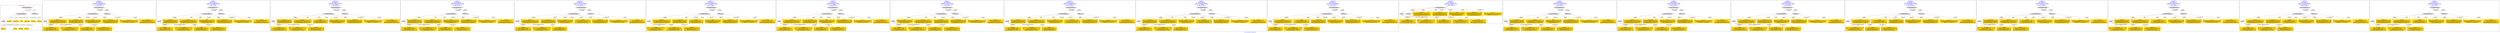 digraph n0 {
fontcolor="blue"
remincross="true"
label="s13-s-art-institute-of-chicago.xml"
subgraph cluster_0 {
label="1-correct model"
n2[style="filled",color="white",fillcolor="lightgray",label="CulturalHeritageObject1"];
n3[style="filled",color="white",fillcolor="lightgray",label="Person1"];
n4[shape="plaintext",style="filled",fillcolor="gold",label="Dimensions"];
n5[shape="plaintext",style="filled",fillcolor="gold",label="Typeofartwork"];
n6[shape="plaintext",style="filled",fillcolor="gold",label="Credit"];
n7[shape="plaintext",style="filled",fillcolor="gold",label="Titleofartwork"];
n8[shape="plaintext",style="filled",fillcolor="gold",label="Accessionid"];
n9[shape="plaintext",style="filled",fillcolor="gold",label="Nationality"];
n10[shape="plaintext",style="filled",fillcolor="gold",label="birthDate"];
n11[shape="plaintext",style="filled",fillcolor="gold",label="deathDate"];
n12[shape="plaintext",style="filled",fillcolor="gold",label="Artistname"];
n13[style="filled",color="white",fillcolor="lightgray",label="EuropeanaAggregation1"];
n14[style="filled",color="white",fillcolor="lightgray",label="WebResource1"];
n15[shape="plaintext",style="filled",fillcolor="gold",label="ImageURL"];
}
subgraph cluster_1 {
label="candidate 0\nlink coherence:1.0\nnode coherence:1.0\nconfidence:0.6146478120286144\nmapping score:0.6548826040095381\ncost:12.99945\n-precision:0.92-recall:0.92"
n17[style="filled",color="white",fillcolor="lightgray",label="CulturalHeritageObject1"];
n18[style="filled",color="white",fillcolor="lightgray",label="Person1"];
n19[style="filled",color="white",fillcolor="lightgray",label="EuropeanaAggregation1"];
n20[style="filled",color="white",fillcolor="lightgray",label="WebResource1"];
n21[shape="plaintext",style="filled",fillcolor="gold",label="deathDate\n[Person,dateOfDeath,0.388]\n[CulturalHeritageObject,created,0.288]\n[Person,dateOfBirth,0.286]\n[CulturalHeritageObject,provenance,0.038]"];
n22[shape="plaintext",style="filled",fillcolor="gold",label="Nationality\n[Person,countryAssociatedWithThePerson,0.785]\n[Concept,prefLabel,0.094]\n[CulturalHeritageObject,provenance,0.073]\n[CulturalHeritageObject,title,0.048]"];
n23[shape="plaintext",style="filled",fillcolor="gold",label="Dimensions\n[CulturalHeritageObject,extent,0.742]\n[CulturalHeritageObject,accessionNumber,0.107]\n[CulturalHeritageObject,description,0.08]\n[CulturalHeritageObject,provenance,0.071]"];
n24[shape="plaintext",style="filled",fillcolor="gold",label="Titleofartwork\n[CulturalHeritageObject,description,0.3]\n[CulturalHeritageObject,title,0.261]\n[CulturalHeritageObject,created,0.228]\n[Person,biographicalInformation,0.211]"];
n25[shape="plaintext",style="filled",fillcolor="gold",label="birthDate\n[Person,dateOfBirth,0.467]\n[CulturalHeritageObject,created,0.249]\n[Person,dateOfDeath,0.226]\n[Person,biographicalInformation,0.057]"];
n26[shape="plaintext",style="filled",fillcolor="gold",label="Credit\n[CulturalHeritageObject,provenance,0.48]\n[CulturalHeritageObject,description,0.227]\n[CulturalHeritageObject,title,0.153]\n[Document,classLink,0.14]"];
n27[shape="plaintext",style="filled",fillcolor="gold",label="ImageURL\n[WebResource,classLink,0.825]\n[Document,classLink,0.144]\n[Person,biographicalInformation,0.018]\n[CulturalHeritageObject,description,0.013]"];
n28[shape="plaintext",style="filled",fillcolor="gold",label="Typeofartwork\n[CulturalHeritageObject,medium,0.791]\n[CulturalHeritageObject,description,0.086]\n[Person,biographicalInformation,0.072]\n[CulturalHeritageObject,title,0.051]"];
n29[shape="plaintext",style="filled",fillcolor="gold",label="Accessionid\n[CulturalHeritageObject,accessionNumber,0.891]\n[CulturalHeritageObject,provenance,0.105]\n[WebResource,classLink,0.004]"];
n30[shape="plaintext",style="filled",fillcolor="gold",label="Artistname\n[Person,nameOfThePerson,0.478]\n[CulturalHeritageObject,provenance,0.186]\n[Document,classLink,0.181]\n[CulturalHeritageObject,description,0.155]"];
}
subgraph cluster_2 {
label="candidate 1\nlink coherence:1.0\nnode coherence:1.0\nconfidence:0.6107899363019396\nmapping score:0.6535966454339799\ncost:12.99945\n-precision:1.0-recall:1.0"
n32[style="filled",color="white",fillcolor="lightgray",label="CulturalHeritageObject1"];
n33[style="filled",color="white",fillcolor="lightgray",label="Person1"];
n34[style="filled",color="white",fillcolor="lightgray",label="EuropeanaAggregation1"];
n35[style="filled",color="white",fillcolor="lightgray",label="WebResource1"];
n36[shape="plaintext",style="filled",fillcolor="gold",label="deathDate\n[Person,dateOfDeath,0.388]\n[CulturalHeritageObject,created,0.288]\n[Person,dateOfBirth,0.286]\n[CulturalHeritageObject,provenance,0.038]"];
n37[shape="plaintext",style="filled",fillcolor="gold",label="Titleofartwork\n[CulturalHeritageObject,description,0.3]\n[CulturalHeritageObject,title,0.261]\n[CulturalHeritageObject,created,0.228]\n[Person,biographicalInformation,0.211]"];
n38[shape="plaintext",style="filled",fillcolor="gold",label="Nationality\n[Person,countryAssociatedWithThePerson,0.785]\n[Concept,prefLabel,0.094]\n[CulturalHeritageObject,provenance,0.073]\n[CulturalHeritageObject,title,0.048]"];
n39[shape="plaintext",style="filled",fillcolor="gold",label="Dimensions\n[CulturalHeritageObject,extent,0.742]\n[CulturalHeritageObject,accessionNumber,0.107]\n[CulturalHeritageObject,description,0.08]\n[CulturalHeritageObject,provenance,0.071]"];
n40[shape="plaintext",style="filled",fillcolor="gold",label="birthDate\n[Person,dateOfBirth,0.467]\n[CulturalHeritageObject,created,0.249]\n[Person,dateOfDeath,0.226]\n[Person,biographicalInformation,0.057]"];
n41[shape="plaintext",style="filled",fillcolor="gold",label="Credit\n[CulturalHeritageObject,provenance,0.48]\n[CulturalHeritageObject,description,0.227]\n[CulturalHeritageObject,title,0.153]\n[Document,classLink,0.14]"];
n42[shape="plaintext",style="filled",fillcolor="gold",label="ImageURL\n[WebResource,classLink,0.825]\n[Document,classLink,0.144]\n[Person,biographicalInformation,0.018]\n[CulturalHeritageObject,description,0.013]"];
n43[shape="plaintext",style="filled",fillcolor="gold",label="Typeofartwork\n[CulturalHeritageObject,medium,0.791]\n[CulturalHeritageObject,description,0.086]\n[Person,biographicalInformation,0.072]\n[CulturalHeritageObject,title,0.051]"];
n44[shape="plaintext",style="filled",fillcolor="gold",label="Accessionid\n[CulturalHeritageObject,accessionNumber,0.891]\n[CulturalHeritageObject,provenance,0.105]\n[WebResource,classLink,0.004]"];
n45[shape="plaintext",style="filled",fillcolor="gold",label="Artistname\n[Person,nameOfThePerson,0.478]\n[CulturalHeritageObject,provenance,0.186]\n[Document,classLink,0.181]\n[CulturalHeritageObject,description,0.155]"];
}
subgraph cluster_3 {
label="candidate 10\nlink coherence:1.0\nnode coherence:1.0\nconfidence:0.5890014223415722\nmapping score:0.6463338074471907\ncost:12.99961\n-precision:0.92-recall:0.92"
n47[style="filled",color="white",fillcolor="lightgray",label="CulturalHeritageObject1"];
n48[style="filled",color="white",fillcolor="lightgray",label="Person1"];
n49[style="filled",color="white",fillcolor="lightgray",label="EuropeanaAggregation1"];
n50[style="filled",color="white",fillcolor="lightgray",label="WebResource2"];
n51[shape="plaintext",style="filled",fillcolor="gold",label="deathDate\n[Person,dateOfDeath,0.388]\n[CulturalHeritageObject,created,0.288]\n[Person,dateOfBirth,0.286]\n[CulturalHeritageObject,provenance,0.038]"];
n52[shape="plaintext",style="filled",fillcolor="gold",label="Titleofartwork\n[CulturalHeritageObject,description,0.3]\n[CulturalHeritageObject,title,0.261]\n[CulturalHeritageObject,created,0.228]\n[Person,biographicalInformation,0.211]"];
n53[shape="plaintext",style="filled",fillcolor="gold",label="ImageURL\n[WebResource,classLink,0.825]\n[Document,classLink,0.144]\n[Person,biographicalInformation,0.018]\n[CulturalHeritageObject,description,0.013]"];
n54[shape="plaintext",style="filled",fillcolor="gold",label="Nationality\n[Person,countryAssociatedWithThePerson,0.785]\n[Concept,prefLabel,0.094]\n[CulturalHeritageObject,provenance,0.073]\n[CulturalHeritageObject,title,0.048]"];
n55[shape="plaintext",style="filled",fillcolor="gold",label="Dimensions\n[CulturalHeritageObject,extent,0.742]\n[CulturalHeritageObject,accessionNumber,0.107]\n[CulturalHeritageObject,description,0.08]\n[CulturalHeritageObject,provenance,0.071]"];
n56[shape="plaintext",style="filled",fillcolor="gold",label="birthDate\n[Person,dateOfBirth,0.467]\n[CulturalHeritageObject,created,0.249]\n[Person,dateOfDeath,0.226]\n[Person,biographicalInformation,0.057]"];
n57[shape="plaintext",style="filled",fillcolor="gold",label="Credit\n[CulturalHeritageObject,provenance,0.48]\n[CulturalHeritageObject,description,0.227]\n[CulturalHeritageObject,title,0.153]\n[Document,classLink,0.14]"];
n58[shape="plaintext",style="filled",fillcolor="gold",label="Typeofartwork\n[CulturalHeritageObject,medium,0.791]\n[CulturalHeritageObject,description,0.086]\n[Person,biographicalInformation,0.072]\n[CulturalHeritageObject,title,0.051]"];
n59[shape="plaintext",style="filled",fillcolor="gold",label="Accessionid\n[CulturalHeritageObject,accessionNumber,0.891]\n[CulturalHeritageObject,provenance,0.105]\n[WebResource,classLink,0.004]"];
n60[shape="plaintext",style="filled",fillcolor="gold",label="Artistname\n[Person,nameOfThePerson,0.478]\n[CulturalHeritageObject,provenance,0.186]\n[Document,classLink,0.181]\n[CulturalHeritageObject,description,0.155]"];
}
subgraph cluster_4 {
label="candidate 11\nlink coherence:1.0\nnode coherence:1.0\nconfidence:0.5855392967038165\nmapping score:0.6451797655679389\ncost:12.99945\n-precision:0.92-recall:0.92"
n62[style="filled",color="white",fillcolor="lightgray",label="CulturalHeritageObject1"];
n63[style="filled",color="white",fillcolor="lightgray",label="Person1"];
n64[style="filled",color="white",fillcolor="lightgray",label="EuropeanaAggregation1"];
n65[style="filled",color="white",fillcolor="lightgray",label="WebResource1"];
n66[shape="plaintext",style="filled",fillcolor="gold",label="deathDate\n[Person,dateOfDeath,0.388]\n[CulturalHeritageObject,created,0.288]\n[Person,dateOfBirth,0.286]\n[CulturalHeritageObject,provenance,0.038]"];
n67[shape="plaintext",style="filled",fillcolor="gold",label="Titleofartwork\n[CulturalHeritageObject,description,0.3]\n[CulturalHeritageObject,title,0.261]\n[CulturalHeritageObject,created,0.228]\n[Person,biographicalInformation,0.211]"];
n68[shape="plaintext",style="filled",fillcolor="gold",label="Nationality\n[Person,countryAssociatedWithThePerson,0.785]\n[Concept,prefLabel,0.094]\n[CulturalHeritageObject,provenance,0.073]\n[CulturalHeritageObject,title,0.048]"];
n69[shape="plaintext",style="filled",fillcolor="gold",label="Dimensions\n[CulturalHeritageObject,extent,0.742]\n[CulturalHeritageObject,accessionNumber,0.107]\n[CulturalHeritageObject,description,0.08]\n[CulturalHeritageObject,provenance,0.071]"];
n70[shape="plaintext",style="filled",fillcolor="gold",label="Credit\n[CulturalHeritageObject,provenance,0.48]\n[CulturalHeritageObject,description,0.227]\n[CulturalHeritageObject,title,0.153]\n[Document,classLink,0.14]"];
n71[shape="plaintext",style="filled",fillcolor="gold",label="birthDate\n[Person,dateOfBirth,0.467]\n[CulturalHeritageObject,created,0.249]\n[Person,dateOfDeath,0.226]\n[Person,biographicalInformation,0.057]"];
n72[shape="plaintext",style="filled",fillcolor="gold",label="ImageURL\n[WebResource,classLink,0.825]\n[Document,classLink,0.144]\n[Person,biographicalInformation,0.018]\n[CulturalHeritageObject,description,0.013]"];
n73[shape="plaintext",style="filled",fillcolor="gold",label="Typeofartwork\n[CulturalHeritageObject,medium,0.791]\n[CulturalHeritageObject,description,0.086]\n[Person,biographicalInformation,0.072]\n[CulturalHeritageObject,title,0.051]"];
n74[shape="plaintext",style="filled",fillcolor="gold",label="Accessionid\n[CulturalHeritageObject,accessionNumber,0.891]\n[CulturalHeritageObject,provenance,0.105]\n[WebResource,classLink,0.004]"];
n75[shape="plaintext",style="filled",fillcolor="gold",label="Artistname\n[Person,nameOfThePerson,0.478]\n[CulturalHeritageObject,provenance,0.186]\n[Document,classLink,0.181]\n[CulturalHeritageObject,description,0.155]"];
}
subgraph cluster_5 {
label="candidate 12\nlink coherence:1.0\nnode coherence:1.0\nconfidence:0.5855145822925305\nmapping score:0.6451715274308435\ncost:12.99945\n-precision:0.85-recall:0.85"
n77[style="filled",color="white",fillcolor="lightgray",label="CulturalHeritageObject1"];
n78[style="filled",color="white",fillcolor="lightgray",label="Person1"];
n79[style="filled",color="white",fillcolor="lightgray",label="EuropeanaAggregation1"];
n80[style="filled",color="white",fillcolor="lightgray",label="WebResource1"];
n81[shape="plaintext",style="filled",fillcolor="gold",label="deathDate\n[Person,dateOfDeath,0.388]\n[CulturalHeritageObject,created,0.288]\n[Person,dateOfBirth,0.286]\n[CulturalHeritageObject,provenance,0.038]"];
n82[shape="plaintext",style="filled",fillcolor="gold",label="Nationality\n[Person,countryAssociatedWithThePerson,0.785]\n[Concept,prefLabel,0.094]\n[CulturalHeritageObject,provenance,0.073]\n[CulturalHeritageObject,title,0.048]"];
n83[shape="plaintext",style="filled",fillcolor="gold",label="Dimensions\n[CulturalHeritageObject,extent,0.742]\n[CulturalHeritageObject,accessionNumber,0.107]\n[CulturalHeritageObject,description,0.08]\n[CulturalHeritageObject,provenance,0.071]"];
n84[shape="plaintext",style="filled",fillcolor="gold",label="Titleofartwork\n[CulturalHeritageObject,description,0.3]\n[CulturalHeritageObject,title,0.261]\n[CulturalHeritageObject,created,0.228]\n[Person,biographicalInformation,0.211]"];
n85[shape="plaintext",style="filled",fillcolor="gold",label="birthDate\n[Person,dateOfBirth,0.467]\n[CulturalHeritageObject,created,0.249]\n[Person,dateOfDeath,0.226]\n[Person,biographicalInformation,0.057]"];
n86[shape="plaintext",style="filled",fillcolor="gold",label="Credit\n[CulturalHeritageObject,provenance,0.48]\n[CulturalHeritageObject,description,0.227]\n[CulturalHeritageObject,title,0.153]\n[Document,classLink,0.14]"];
n87[shape="plaintext",style="filled",fillcolor="gold",label="Artistname\n[Person,nameOfThePerson,0.478]\n[CulturalHeritageObject,provenance,0.186]\n[Document,classLink,0.181]\n[CulturalHeritageObject,description,0.155]"];
n88[shape="plaintext",style="filled",fillcolor="gold",label="ImageURL\n[WebResource,classLink,0.825]\n[Document,classLink,0.144]\n[Person,biographicalInformation,0.018]\n[CulturalHeritageObject,description,0.013]"];
n89[shape="plaintext",style="filled",fillcolor="gold",label="Typeofartwork\n[CulturalHeritageObject,medium,0.791]\n[CulturalHeritageObject,description,0.086]\n[Person,biographicalInformation,0.072]\n[CulturalHeritageObject,title,0.051]"];
n90[shape="plaintext",style="filled",fillcolor="gold",label="Accessionid\n[CulturalHeritageObject,accessionNumber,0.891]\n[CulturalHeritageObject,provenance,0.105]\n[WebResource,classLink,0.004]"];
}
subgraph cluster_6 {
label="candidate 13\nlink coherence:1.0\nnode coherence:1.0\nconfidence:0.5827402110354619\nmapping score:0.6442467370118207\ncost:12.99945\n-precision:0.77-recall:0.77"
n92[style="filled",color="white",fillcolor="lightgray",label="CulturalHeritageObject1"];
n93[style="filled",color="white",fillcolor="lightgray",label="Person1"];
n94[style="filled",color="white",fillcolor="lightgray",label="EuropeanaAggregation1"];
n95[style="filled",color="white",fillcolor="lightgray",label="WebResource1"];
n96[shape="plaintext",style="filled",fillcolor="gold",label="Nationality\n[Person,countryAssociatedWithThePerson,0.785]\n[Concept,prefLabel,0.094]\n[CulturalHeritageObject,provenance,0.073]\n[CulturalHeritageObject,title,0.048]"];
n97[shape="plaintext",style="filled",fillcolor="gold",label="Dimensions\n[CulturalHeritageObject,extent,0.742]\n[CulturalHeritageObject,accessionNumber,0.107]\n[CulturalHeritageObject,description,0.08]\n[CulturalHeritageObject,provenance,0.071]"];
n98[shape="plaintext",style="filled",fillcolor="gold",label="deathDate\n[Person,dateOfDeath,0.388]\n[CulturalHeritageObject,created,0.288]\n[Person,dateOfBirth,0.286]\n[CulturalHeritageObject,provenance,0.038]"];
n99[shape="plaintext",style="filled",fillcolor="gold",label="Titleofartwork\n[CulturalHeritageObject,description,0.3]\n[CulturalHeritageObject,title,0.261]\n[CulturalHeritageObject,created,0.228]\n[Person,biographicalInformation,0.211]"];
n100[shape="plaintext",style="filled",fillcolor="gold",label="birthDate\n[Person,dateOfBirth,0.467]\n[CulturalHeritageObject,created,0.249]\n[Person,dateOfDeath,0.226]\n[Person,biographicalInformation,0.057]"];
n101[shape="plaintext",style="filled",fillcolor="gold",label="Credit\n[CulturalHeritageObject,provenance,0.48]\n[CulturalHeritageObject,description,0.227]\n[CulturalHeritageObject,title,0.153]\n[Document,classLink,0.14]"];
n102[shape="plaintext",style="filled",fillcolor="gold",label="ImageURL\n[WebResource,classLink,0.825]\n[Document,classLink,0.144]\n[Person,biographicalInformation,0.018]\n[CulturalHeritageObject,description,0.013]"];
n103[shape="plaintext",style="filled",fillcolor="gold",label="Typeofartwork\n[CulturalHeritageObject,medium,0.791]\n[CulturalHeritageObject,description,0.086]\n[Person,biographicalInformation,0.072]\n[CulturalHeritageObject,title,0.051]"];
n104[shape="plaintext",style="filled",fillcolor="gold",label="Accessionid\n[CulturalHeritageObject,accessionNumber,0.891]\n[CulturalHeritageObject,provenance,0.105]\n[WebResource,classLink,0.004]"];
n105[shape="plaintext",style="filled",fillcolor="gold",label="Artistname\n[Person,nameOfThePerson,0.478]\n[CulturalHeritageObject,provenance,0.186]\n[Document,classLink,0.181]\n[CulturalHeritageObject,description,0.155]"];
}
subgraph cluster_7 {
label="candidate 14\nlink coherence:1.0\nnode coherence:1.0\nconfidence:0.5821858131798752\nmapping score:0.644061937726625\ncost:12.99945\n-precision:0.85-recall:0.85"
n107[style="filled",color="white",fillcolor="lightgray",label="CulturalHeritageObject1"];
n108[style="filled",color="white",fillcolor="lightgray",label="Person1"];
n109[style="filled",color="white",fillcolor="lightgray",label="EuropeanaAggregation1"];
n110[style="filled",color="white",fillcolor="lightgray",label="WebResource1"];
n111[shape="plaintext",style="filled",fillcolor="gold",label="deathDate\n[Person,dateOfDeath,0.388]\n[CulturalHeritageObject,created,0.288]\n[Person,dateOfBirth,0.286]\n[CulturalHeritageObject,provenance,0.038]"];
n112[shape="plaintext",style="filled",fillcolor="gold",label="Nationality\n[Person,countryAssociatedWithThePerson,0.785]\n[Concept,prefLabel,0.094]\n[CulturalHeritageObject,provenance,0.073]\n[CulturalHeritageObject,title,0.048]"];
n113[shape="plaintext",style="filled",fillcolor="gold",label="Dimensions\n[CulturalHeritageObject,extent,0.742]\n[CulturalHeritageObject,accessionNumber,0.107]\n[CulturalHeritageObject,description,0.08]\n[CulturalHeritageObject,provenance,0.071]"];
n114[shape="plaintext",style="filled",fillcolor="gold",label="Titleofartwork\n[CulturalHeritageObject,description,0.3]\n[CulturalHeritageObject,title,0.261]\n[CulturalHeritageObject,created,0.228]\n[Person,biographicalInformation,0.211]"];
n115[shape="plaintext",style="filled",fillcolor="gold",label="Credit\n[CulturalHeritageObject,provenance,0.48]\n[CulturalHeritageObject,description,0.227]\n[CulturalHeritageObject,title,0.153]\n[Document,classLink,0.14]"];
n116[shape="plaintext",style="filled",fillcolor="gold",label="birthDate\n[Person,dateOfBirth,0.467]\n[CulturalHeritageObject,created,0.249]\n[Person,dateOfDeath,0.226]\n[Person,biographicalInformation,0.057]"];
n117[shape="plaintext",style="filled",fillcolor="gold",label="ImageURL\n[WebResource,classLink,0.825]\n[Document,classLink,0.144]\n[Person,biographicalInformation,0.018]\n[CulturalHeritageObject,description,0.013]"];
n118[shape="plaintext",style="filled",fillcolor="gold",label="Typeofartwork\n[CulturalHeritageObject,medium,0.791]\n[CulturalHeritageObject,description,0.086]\n[Person,biographicalInformation,0.072]\n[CulturalHeritageObject,title,0.051]"];
n119[shape="plaintext",style="filled",fillcolor="gold",label="Accessionid\n[CulturalHeritageObject,accessionNumber,0.891]\n[CulturalHeritageObject,provenance,0.105]\n[WebResource,classLink,0.004]"];
n120[shape="plaintext",style="filled",fillcolor="gold",label="Artistname\n[Person,nameOfThePerson,0.478]\n[CulturalHeritageObject,provenance,0.186]\n[Document,classLink,0.181]\n[CulturalHeritageObject,description,0.155]"];
}
subgraph cluster_8 {
label="candidate 15\nlink coherence:1.0\nnode coherence:1.0\nconfidence:0.5819153390671105\nmapping score:0.6439717796890368\ncost:12.99945\n-precision:0.85-recall:0.85"
n122[style="filled",color="white",fillcolor="lightgray",label="CulturalHeritageObject1"];
n123[style="filled",color="white",fillcolor="lightgray",label="Person1"];
n124[style="filled",color="white",fillcolor="lightgray",label="EuropeanaAggregation1"];
n125[style="filled",color="white",fillcolor="lightgray",label="WebResource1"];
n126[shape="plaintext",style="filled",fillcolor="gold",label="deathDate\n[Person,dateOfDeath,0.388]\n[CulturalHeritageObject,created,0.288]\n[Person,dateOfBirth,0.286]\n[CulturalHeritageObject,provenance,0.038]"];
n127[shape="plaintext",style="filled",fillcolor="gold",label="Credit\n[CulturalHeritageObject,provenance,0.48]\n[CulturalHeritageObject,description,0.227]\n[CulturalHeritageObject,title,0.153]\n[Document,classLink,0.14]"];
n128[shape="plaintext",style="filled",fillcolor="gold",label="Nationality\n[Person,countryAssociatedWithThePerson,0.785]\n[Concept,prefLabel,0.094]\n[CulturalHeritageObject,provenance,0.073]\n[CulturalHeritageObject,title,0.048]"];
n129[shape="plaintext",style="filled",fillcolor="gold",label="Dimensions\n[CulturalHeritageObject,extent,0.742]\n[CulturalHeritageObject,accessionNumber,0.107]\n[CulturalHeritageObject,description,0.08]\n[CulturalHeritageObject,provenance,0.071]"];
n130[shape="plaintext",style="filled",fillcolor="gold",label="Titleofartwork\n[CulturalHeritageObject,description,0.3]\n[CulturalHeritageObject,title,0.261]\n[CulturalHeritageObject,created,0.228]\n[Person,biographicalInformation,0.211]"];
n131[shape="plaintext",style="filled",fillcolor="gold",label="birthDate\n[Person,dateOfBirth,0.467]\n[CulturalHeritageObject,created,0.249]\n[Person,dateOfDeath,0.226]\n[Person,biographicalInformation,0.057]"];
n132[shape="plaintext",style="filled",fillcolor="gold",label="ImageURL\n[WebResource,classLink,0.825]\n[Document,classLink,0.144]\n[Person,biographicalInformation,0.018]\n[CulturalHeritageObject,description,0.013]"];
n133[shape="plaintext",style="filled",fillcolor="gold",label="Typeofartwork\n[CulturalHeritageObject,medium,0.791]\n[CulturalHeritageObject,description,0.086]\n[Person,biographicalInformation,0.072]\n[CulturalHeritageObject,title,0.051]"];
n134[shape="plaintext",style="filled",fillcolor="gold",label="Accessionid\n[CulturalHeritageObject,accessionNumber,0.891]\n[CulturalHeritageObject,provenance,0.105]\n[WebResource,classLink,0.004]"];
n135[shape="plaintext",style="filled",fillcolor="gold",label="Artistname\n[Person,nameOfThePerson,0.478]\n[CulturalHeritageObject,provenance,0.186]\n[Document,classLink,0.181]\n[CulturalHeritageObject,description,0.155]"];
}
subgraph cluster_9 {
label="candidate 16\nlink coherence:1.0\nnode coherence:1.0\nconfidence:0.5816567065658557\nmapping score:0.6438855688552853\ncost:12.99945\n-precision:0.92-recall:0.92"
n137[style="filled",color="white",fillcolor="lightgray",label="CulturalHeritageObject1"];
n138[style="filled",color="white",fillcolor="lightgray",label="Person1"];
n139[style="filled",color="white",fillcolor="lightgray",label="EuropeanaAggregation1"];
n140[style="filled",color="white",fillcolor="lightgray",label="WebResource1"];
n141[shape="plaintext",style="filled",fillcolor="gold",label="deathDate\n[Person,dateOfDeath,0.388]\n[CulturalHeritageObject,created,0.288]\n[Person,dateOfBirth,0.286]\n[CulturalHeritageObject,provenance,0.038]"];
n142[shape="plaintext",style="filled",fillcolor="gold",label="Titleofartwork\n[CulturalHeritageObject,description,0.3]\n[CulturalHeritageObject,title,0.261]\n[CulturalHeritageObject,created,0.228]\n[Person,biographicalInformation,0.211]"];
n143[shape="plaintext",style="filled",fillcolor="gold",label="Nationality\n[Person,countryAssociatedWithThePerson,0.785]\n[Concept,prefLabel,0.094]\n[CulturalHeritageObject,provenance,0.073]\n[CulturalHeritageObject,title,0.048]"];
n144[shape="plaintext",style="filled",fillcolor="gold",label="Dimensions\n[CulturalHeritageObject,extent,0.742]\n[CulturalHeritageObject,accessionNumber,0.107]\n[CulturalHeritageObject,description,0.08]\n[CulturalHeritageObject,provenance,0.071]"];
n145[shape="plaintext",style="filled",fillcolor="gold",label="birthDate\n[Person,dateOfBirth,0.467]\n[CulturalHeritageObject,created,0.249]\n[Person,dateOfDeath,0.226]\n[Person,biographicalInformation,0.057]"];
n146[shape="plaintext",style="filled",fillcolor="gold",label="Credit\n[CulturalHeritageObject,provenance,0.48]\n[CulturalHeritageObject,description,0.227]\n[CulturalHeritageObject,title,0.153]\n[Document,classLink,0.14]"];
n147[shape="plaintext",style="filled",fillcolor="gold",label="Artistname\n[Person,nameOfThePerson,0.478]\n[CulturalHeritageObject,provenance,0.186]\n[Document,classLink,0.181]\n[CulturalHeritageObject,description,0.155]"];
n148[shape="plaintext",style="filled",fillcolor="gold",label="ImageURL\n[WebResource,classLink,0.825]\n[Document,classLink,0.144]\n[Person,biographicalInformation,0.018]\n[CulturalHeritageObject,description,0.013]"];
n149[shape="plaintext",style="filled",fillcolor="gold",label="Typeofartwork\n[CulturalHeritageObject,medium,0.791]\n[CulturalHeritageObject,description,0.086]\n[Person,biographicalInformation,0.072]\n[CulturalHeritageObject,title,0.051]"];
n150[shape="plaintext",style="filled",fillcolor="gold",label="Accessionid\n[CulturalHeritageObject,accessionNumber,0.891]\n[CulturalHeritageObject,provenance,0.105]\n[WebResource,classLink,0.004]"];
}
subgraph cluster_10 {
label="candidate 17\nlink coherence:1.0\nnode coherence:1.0\nconfidence:0.5816567065658557\nmapping score:0.6438855688552853\ncost:12.99961\n-precision:0.92-recall:0.92"
n152[style="filled",color="white",fillcolor="lightgray",label="CulturalHeritageObject1"];
n153[style="filled",color="white",fillcolor="lightgray",label="Person1"];
n154[style="filled",color="white",fillcolor="lightgray",label="EuropeanaAggregation1"];
n155[style="filled",color="white",fillcolor="lightgray",label="WebResource2"];
n156[shape="plaintext",style="filled",fillcolor="gold",label="deathDate\n[Person,dateOfDeath,0.388]\n[CulturalHeritageObject,created,0.288]\n[Person,dateOfBirth,0.286]\n[CulturalHeritageObject,provenance,0.038]"];
n157[shape="plaintext",style="filled",fillcolor="gold",label="Titleofartwork\n[CulturalHeritageObject,description,0.3]\n[CulturalHeritageObject,title,0.261]\n[CulturalHeritageObject,created,0.228]\n[Person,biographicalInformation,0.211]"];
n158[shape="plaintext",style="filled",fillcolor="gold",label="ImageURL\n[WebResource,classLink,0.825]\n[Document,classLink,0.144]\n[Person,biographicalInformation,0.018]\n[CulturalHeritageObject,description,0.013]"];
n159[shape="plaintext",style="filled",fillcolor="gold",label="Nationality\n[Person,countryAssociatedWithThePerson,0.785]\n[Concept,prefLabel,0.094]\n[CulturalHeritageObject,provenance,0.073]\n[CulturalHeritageObject,title,0.048]"];
n160[shape="plaintext",style="filled",fillcolor="gold",label="Dimensions\n[CulturalHeritageObject,extent,0.742]\n[CulturalHeritageObject,accessionNumber,0.107]\n[CulturalHeritageObject,description,0.08]\n[CulturalHeritageObject,provenance,0.071]"];
n161[shape="plaintext",style="filled",fillcolor="gold",label="birthDate\n[Person,dateOfBirth,0.467]\n[CulturalHeritageObject,created,0.249]\n[Person,dateOfDeath,0.226]\n[Person,biographicalInformation,0.057]"];
n162[shape="plaintext",style="filled",fillcolor="gold",label="Credit\n[CulturalHeritageObject,provenance,0.48]\n[CulturalHeritageObject,description,0.227]\n[CulturalHeritageObject,title,0.153]\n[Document,classLink,0.14]"];
n163[shape="plaintext",style="filled",fillcolor="gold",label="Artistname\n[Person,nameOfThePerson,0.478]\n[CulturalHeritageObject,provenance,0.186]\n[Document,classLink,0.181]\n[CulturalHeritageObject,description,0.155]"];
n164[shape="plaintext",style="filled",fillcolor="gold",label="Typeofartwork\n[CulturalHeritageObject,medium,0.791]\n[CulturalHeritageObject,description,0.086]\n[Person,biographicalInformation,0.072]\n[CulturalHeritageObject,title,0.051]"];
n165[shape="plaintext",style="filled",fillcolor="gold",label="Accessionid\n[CulturalHeritageObject,accessionNumber,0.891]\n[CulturalHeritageObject,provenance,0.105]\n[WebResource,classLink,0.004]"];
}
subgraph cluster_11 {
label="candidate 18\nlink coherence:1.0\nnode coherence:1.0\nconfidence:0.58061383229478\nmapping score:0.6435379440982599\ncost:12.99945\n-precision:0.77-recall:0.77"
n167[style="filled",color="white",fillcolor="lightgray",label="CulturalHeritageObject1"];
n168[style="filled",color="white",fillcolor="lightgray",label="Person1"];
n169[style="filled",color="white",fillcolor="lightgray",label="EuropeanaAggregation1"];
n170[style="filled",color="white",fillcolor="lightgray",label="WebResource1"];
n171[shape="plaintext",style="filled",fillcolor="gold",label="birthDate\n[Person,dateOfBirth,0.467]\n[CulturalHeritageObject,created,0.249]\n[Person,dateOfDeath,0.226]\n[Person,biographicalInformation,0.057]"];
n172[shape="plaintext",style="filled",fillcolor="gold",label="Nationality\n[Person,countryAssociatedWithThePerson,0.785]\n[Concept,prefLabel,0.094]\n[CulturalHeritageObject,provenance,0.073]\n[CulturalHeritageObject,title,0.048]"];
n173[shape="plaintext",style="filled",fillcolor="gold",label="Dimensions\n[CulturalHeritageObject,extent,0.742]\n[CulturalHeritageObject,accessionNumber,0.107]\n[CulturalHeritageObject,description,0.08]\n[CulturalHeritageObject,provenance,0.071]"];
n174[shape="plaintext",style="filled",fillcolor="gold",label="deathDate\n[Person,dateOfDeath,0.388]\n[CulturalHeritageObject,created,0.288]\n[Person,dateOfBirth,0.286]\n[CulturalHeritageObject,provenance,0.038]"];
n175[shape="plaintext",style="filled",fillcolor="gold",label="Titleofartwork\n[CulturalHeritageObject,description,0.3]\n[CulturalHeritageObject,title,0.261]\n[CulturalHeritageObject,created,0.228]\n[Person,biographicalInformation,0.211]"];
n176[shape="plaintext",style="filled",fillcolor="gold",label="Credit\n[CulturalHeritageObject,provenance,0.48]\n[CulturalHeritageObject,description,0.227]\n[CulturalHeritageObject,title,0.153]\n[Document,classLink,0.14]"];
n177[shape="plaintext",style="filled",fillcolor="gold",label="ImageURL\n[WebResource,classLink,0.825]\n[Document,classLink,0.144]\n[Person,biographicalInformation,0.018]\n[CulturalHeritageObject,description,0.013]"];
n178[shape="plaintext",style="filled",fillcolor="gold",label="Typeofartwork\n[CulturalHeritageObject,medium,0.791]\n[CulturalHeritageObject,description,0.086]\n[Person,biographicalInformation,0.072]\n[CulturalHeritageObject,title,0.051]"];
n179[shape="plaintext",style="filled",fillcolor="gold",label="Accessionid\n[CulturalHeritageObject,accessionNumber,0.891]\n[CulturalHeritageObject,provenance,0.105]\n[WebResource,classLink,0.004]"];
n180[shape="plaintext",style="filled",fillcolor="gold",label="Artistname\n[Person,nameOfThePerson,0.478]\n[CulturalHeritageObject,provenance,0.186]\n[Document,classLink,0.181]\n[CulturalHeritageObject,description,0.155]"];
}
subgraph cluster_12 {
label="candidate 19\nlink coherence:1.0\nnode coherence:1.0\nconfidence:0.546556297413948\nmapping score:0.632185432471316\ncost:11.99975\n-precision:0.75-recall:0.69"
n182[style="filled",color="white",fillcolor="lightgray",label="CulturalHeritageObject1"];
n183[style="filled",color="white",fillcolor="lightgray",label="Person1"];
n184[style="filled",color="white",fillcolor="lightgray",label="Document1"];
n185[shape="plaintext",style="filled",fillcolor="gold",label="deathDate\n[Person,dateOfDeath,0.388]\n[CulturalHeritageObject,created,0.288]\n[Person,dateOfBirth,0.286]\n[CulturalHeritageObject,provenance,0.038]"];
n186[shape="plaintext",style="filled",fillcolor="gold",label="Nationality\n[Person,countryAssociatedWithThePerson,0.785]\n[Concept,prefLabel,0.094]\n[CulturalHeritageObject,provenance,0.073]\n[CulturalHeritageObject,title,0.048]"];
n187[shape="plaintext",style="filled",fillcolor="gold",label="Dimensions\n[CulturalHeritageObject,extent,0.742]\n[CulturalHeritageObject,accessionNumber,0.107]\n[CulturalHeritageObject,description,0.08]\n[CulturalHeritageObject,provenance,0.071]"];
n188[shape="plaintext",style="filled",fillcolor="gold",label="Titleofartwork\n[CulturalHeritageObject,description,0.3]\n[CulturalHeritageObject,title,0.261]\n[CulturalHeritageObject,created,0.228]\n[Person,biographicalInformation,0.211]"];
n189[shape="plaintext",style="filled",fillcolor="gold",label="birthDate\n[Person,dateOfBirth,0.467]\n[CulturalHeritageObject,created,0.249]\n[Person,dateOfDeath,0.226]\n[Person,biographicalInformation,0.057]"];
n190[shape="plaintext",style="filled",fillcolor="gold",label="Credit\n[CulturalHeritageObject,provenance,0.48]\n[CulturalHeritageObject,description,0.227]\n[CulturalHeritageObject,title,0.153]\n[Document,classLink,0.14]"];
n191[shape="plaintext",style="filled",fillcolor="gold",label="ImageURL\n[WebResource,classLink,0.825]\n[Document,classLink,0.144]\n[Person,biographicalInformation,0.018]\n[CulturalHeritageObject,description,0.013]"];
n192[shape="plaintext",style="filled",fillcolor="gold",label="Typeofartwork\n[CulturalHeritageObject,medium,0.791]\n[CulturalHeritageObject,description,0.086]\n[Person,biographicalInformation,0.072]\n[CulturalHeritageObject,title,0.051]"];
n193[shape="plaintext",style="filled",fillcolor="gold",label="Accessionid\n[CulturalHeritageObject,accessionNumber,0.891]\n[CulturalHeritageObject,provenance,0.105]\n[WebResource,classLink,0.004]"];
n194[shape="plaintext",style="filled",fillcolor="gold",label="Artistname\n[Person,nameOfThePerson,0.478]\n[CulturalHeritageObject,provenance,0.186]\n[Document,classLink,0.181]\n[CulturalHeritageObject,description,0.155]"];
}
subgraph cluster_13 {
label="candidate 2\nlink coherence:1.0\nnode coherence:1.0\nconfidence:0.6107899363019396\nmapping score:0.6535966454339799\ncost:12.99961\n-precision:1.0-recall:1.0"
n196[style="filled",color="white",fillcolor="lightgray",label="CulturalHeritageObject1"];
n197[style="filled",color="white",fillcolor="lightgray",label="Person1"];
n198[style="filled",color="white",fillcolor="lightgray",label="EuropeanaAggregation1"];
n199[style="filled",color="white",fillcolor="lightgray",label="WebResource2"];
n200[shape="plaintext",style="filled",fillcolor="gold",label="deathDate\n[Person,dateOfDeath,0.388]\n[CulturalHeritageObject,created,0.288]\n[Person,dateOfBirth,0.286]\n[CulturalHeritageObject,provenance,0.038]"];
n201[shape="plaintext",style="filled",fillcolor="gold",label="Titleofartwork\n[CulturalHeritageObject,description,0.3]\n[CulturalHeritageObject,title,0.261]\n[CulturalHeritageObject,created,0.228]\n[Person,biographicalInformation,0.211]"];
n202[shape="plaintext",style="filled",fillcolor="gold",label="ImageURL\n[WebResource,classLink,0.825]\n[Document,classLink,0.144]\n[Person,biographicalInformation,0.018]\n[CulturalHeritageObject,description,0.013]"];
n203[shape="plaintext",style="filled",fillcolor="gold",label="Nationality\n[Person,countryAssociatedWithThePerson,0.785]\n[Concept,prefLabel,0.094]\n[CulturalHeritageObject,provenance,0.073]\n[CulturalHeritageObject,title,0.048]"];
n204[shape="plaintext",style="filled",fillcolor="gold",label="Dimensions\n[CulturalHeritageObject,extent,0.742]\n[CulturalHeritageObject,accessionNumber,0.107]\n[CulturalHeritageObject,description,0.08]\n[CulturalHeritageObject,provenance,0.071]"];
n205[shape="plaintext",style="filled",fillcolor="gold",label="birthDate\n[Person,dateOfBirth,0.467]\n[CulturalHeritageObject,created,0.249]\n[Person,dateOfDeath,0.226]\n[Person,biographicalInformation,0.057]"];
n206[shape="plaintext",style="filled",fillcolor="gold",label="Credit\n[CulturalHeritageObject,provenance,0.48]\n[CulturalHeritageObject,description,0.227]\n[CulturalHeritageObject,title,0.153]\n[Document,classLink,0.14]"];
n207[shape="plaintext",style="filled",fillcolor="gold",label="Typeofartwork\n[CulturalHeritageObject,medium,0.791]\n[CulturalHeritageObject,description,0.086]\n[Person,biographicalInformation,0.072]\n[CulturalHeritageObject,title,0.051]"];
n208[shape="plaintext",style="filled",fillcolor="gold",label="Accessionid\n[CulturalHeritageObject,accessionNumber,0.891]\n[CulturalHeritageObject,provenance,0.105]\n[WebResource,classLink,0.004]"];
n209[shape="plaintext",style="filled",fillcolor="gold",label="Artistname\n[Person,nameOfThePerson,0.478]\n[CulturalHeritageObject,provenance,0.186]\n[Document,classLink,0.181]\n[CulturalHeritageObject,description,0.155]"];
}
subgraph cluster_14 {
label="candidate 3\nlink coherence:1.0\nnode coherence:1.0\nconfidence:0.6074364527779982\nmapping score:0.652478817592666\ncost:12.99945\n-precision:0.92-recall:0.92"
n211[style="filled",color="white",fillcolor="lightgray",label="CulturalHeritageObject1"];
n212[style="filled",color="white",fillcolor="lightgray",label="Person1"];
n213[style="filled",color="white",fillcolor="lightgray",label="EuropeanaAggregation1"];
n214[style="filled",color="white",fillcolor="lightgray",label="WebResource1"];
n215[shape="plaintext",style="filled",fillcolor="gold",label="deathDate\n[Person,dateOfDeath,0.388]\n[CulturalHeritageObject,created,0.288]\n[Person,dateOfBirth,0.286]\n[CulturalHeritageObject,provenance,0.038]"];
n216[shape="plaintext",style="filled",fillcolor="gold",label="Nationality\n[Person,countryAssociatedWithThePerson,0.785]\n[Concept,prefLabel,0.094]\n[CulturalHeritageObject,provenance,0.073]\n[CulturalHeritageObject,title,0.048]"];
n217[shape="plaintext",style="filled",fillcolor="gold",label="Dimensions\n[CulturalHeritageObject,extent,0.742]\n[CulturalHeritageObject,accessionNumber,0.107]\n[CulturalHeritageObject,description,0.08]\n[CulturalHeritageObject,provenance,0.071]"];
n218[shape="plaintext",style="filled",fillcolor="gold",label="Titleofartwork\n[CulturalHeritageObject,description,0.3]\n[CulturalHeritageObject,title,0.261]\n[CulturalHeritageObject,created,0.228]\n[Person,biographicalInformation,0.211]"];
n219[shape="plaintext",style="filled",fillcolor="gold",label="birthDate\n[Person,dateOfBirth,0.467]\n[CulturalHeritageObject,created,0.249]\n[Person,dateOfDeath,0.226]\n[Person,biographicalInformation,0.057]"];
n220[shape="plaintext",style="filled",fillcolor="gold",label="Credit\n[CulturalHeritageObject,provenance,0.48]\n[CulturalHeritageObject,description,0.227]\n[CulturalHeritageObject,title,0.153]\n[Document,classLink,0.14]"];
n221[shape="plaintext",style="filled",fillcolor="gold",label="ImageURL\n[WebResource,classLink,0.825]\n[Document,classLink,0.144]\n[Person,biographicalInformation,0.018]\n[CulturalHeritageObject,description,0.013]"];
n222[shape="plaintext",style="filled",fillcolor="gold",label="Typeofartwork\n[CulturalHeritageObject,medium,0.791]\n[CulturalHeritageObject,description,0.086]\n[Person,biographicalInformation,0.072]\n[CulturalHeritageObject,title,0.051]"];
n223[shape="plaintext",style="filled",fillcolor="gold",label="Accessionid\n[CulturalHeritageObject,accessionNumber,0.891]\n[CulturalHeritageObject,provenance,0.105]\n[WebResource,classLink,0.004]"];
n224[shape="plaintext",style="filled",fillcolor="gold",label="Artistname\n[Person,nameOfThePerson,0.478]\n[CulturalHeritageObject,provenance,0.186]\n[Document,classLink,0.181]\n[CulturalHeritageObject,description,0.155]"];
}
subgraph cluster_15 {
label="candidate 4\nlink coherence:1.0\nnode coherence:1.0\nconfidence:0.6074364527779982\nmapping score:0.652478817592666\ncost:12.99961\n-precision:0.92-recall:0.92"
n226[style="filled",color="white",fillcolor="lightgray",label="CulturalHeritageObject1"];
n227[style="filled",color="white",fillcolor="lightgray",label="Person1"];
n228[style="filled",color="white",fillcolor="lightgray",label="EuropeanaAggregation1"];
n229[style="filled",color="white",fillcolor="lightgray",label="WebResource2"];
n230[shape="plaintext",style="filled",fillcolor="gold",label="deathDate\n[Person,dateOfDeath,0.388]\n[CulturalHeritageObject,created,0.288]\n[Person,dateOfBirth,0.286]\n[CulturalHeritageObject,provenance,0.038]"];
n231[shape="plaintext",style="filled",fillcolor="gold",label="ImageURL\n[WebResource,classLink,0.825]\n[Document,classLink,0.144]\n[Person,biographicalInformation,0.018]\n[CulturalHeritageObject,description,0.013]"];
n232[shape="plaintext",style="filled",fillcolor="gold",label="Nationality\n[Person,countryAssociatedWithThePerson,0.785]\n[Concept,prefLabel,0.094]\n[CulturalHeritageObject,provenance,0.073]\n[CulturalHeritageObject,title,0.048]"];
n233[shape="plaintext",style="filled",fillcolor="gold",label="Dimensions\n[CulturalHeritageObject,extent,0.742]\n[CulturalHeritageObject,accessionNumber,0.107]\n[CulturalHeritageObject,description,0.08]\n[CulturalHeritageObject,provenance,0.071]"];
n234[shape="plaintext",style="filled",fillcolor="gold",label="Titleofartwork\n[CulturalHeritageObject,description,0.3]\n[CulturalHeritageObject,title,0.261]\n[CulturalHeritageObject,created,0.228]\n[Person,biographicalInformation,0.211]"];
n235[shape="plaintext",style="filled",fillcolor="gold",label="birthDate\n[Person,dateOfBirth,0.467]\n[CulturalHeritageObject,created,0.249]\n[Person,dateOfDeath,0.226]\n[Person,biographicalInformation,0.057]"];
n236[shape="plaintext",style="filled",fillcolor="gold",label="Credit\n[CulturalHeritageObject,provenance,0.48]\n[CulturalHeritageObject,description,0.227]\n[CulturalHeritageObject,title,0.153]\n[Document,classLink,0.14]"];
n237[shape="plaintext",style="filled",fillcolor="gold",label="Typeofartwork\n[CulturalHeritageObject,medium,0.791]\n[CulturalHeritageObject,description,0.086]\n[Person,biographicalInformation,0.072]\n[CulturalHeritageObject,title,0.051]"];
n238[shape="plaintext",style="filled",fillcolor="gold",label="Accessionid\n[CulturalHeritageObject,accessionNumber,0.891]\n[CulturalHeritageObject,provenance,0.105]\n[WebResource,classLink,0.004]"];
n239[shape="plaintext",style="filled",fillcolor="gold",label="Artistname\n[Person,nameOfThePerson,0.478]\n[CulturalHeritageObject,provenance,0.186]\n[Document,classLink,0.181]\n[CulturalHeritageObject,description,0.155]"];
}
subgraph cluster_16 {
label="candidate 5\nlink coherence:1.0\nnode coherence:1.0\nconfidence:0.6046852152979485\nmapping score:0.6515617384326494\ncost:12.99945\n-precision:0.85-recall:0.85"
n241[style="filled",color="white",fillcolor="lightgray",label="CulturalHeritageObject1"];
n242[style="filled",color="white",fillcolor="lightgray",label="Person1"];
n243[style="filled",color="white",fillcolor="lightgray",label="EuropeanaAggregation1"];
n244[style="filled",color="white",fillcolor="lightgray",label="WebResource1"];
n245[shape="plaintext",style="filled",fillcolor="gold",label="Nationality\n[Person,countryAssociatedWithThePerson,0.785]\n[Concept,prefLabel,0.094]\n[CulturalHeritageObject,provenance,0.073]\n[CulturalHeritageObject,title,0.048]"];
n246[shape="plaintext",style="filled",fillcolor="gold",label="Dimensions\n[CulturalHeritageObject,extent,0.742]\n[CulturalHeritageObject,accessionNumber,0.107]\n[CulturalHeritageObject,description,0.08]\n[CulturalHeritageObject,provenance,0.071]"];
n247[shape="plaintext",style="filled",fillcolor="gold",label="deathDate\n[Person,dateOfDeath,0.388]\n[CulturalHeritageObject,created,0.288]\n[Person,dateOfBirth,0.286]\n[CulturalHeritageObject,provenance,0.038]"];
n248[shape="plaintext",style="filled",fillcolor="gold",label="Titleofartwork\n[CulturalHeritageObject,description,0.3]\n[CulturalHeritageObject,title,0.261]\n[CulturalHeritageObject,created,0.228]\n[Person,biographicalInformation,0.211]"];
n249[shape="plaintext",style="filled",fillcolor="gold",label="birthDate\n[Person,dateOfBirth,0.467]\n[CulturalHeritageObject,created,0.249]\n[Person,dateOfDeath,0.226]\n[Person,biographicalInformation,0.057]"];
n250[shape="plaintext",style="filled",fillcolor="gold",label="Credit\n[CulturalHeritageObject,provenance,0.48]\n[CulturalHeritageObject,description,0.227]\n[CulturalHeritageObject,title,0.153]\n[Document,classLink,0.14]"];
n251[shape="plaintext",style="filled",fillcolor="gold",label="ImageURL\n[WebResource,classLink,0.825]\n[Document,classLink,0.144]\n[Person,biographicalInformation,0.018]\n[CulturalHeritageObject,description,0.013]"];
n252[shape="plaintext",style="filled",fillcolor="gold",label="Typeofartwork\n[CulturalHeritageObject,medium,0.791]\n[CulturalHeritageObject,description,0.086]\n[Person,biographicalInformation,0.072]\n[CulturalHeritageObject,title,0.051]"];
n253[shape="plaintext",style="filled",fillcolor="gold",label="Accessionid\n[CulturalHeritageObject,accessionNumber,0.891]\n[CulturalHeritageObject,provenance,0.105]\n[WebResource,classLink,0.004]"];
n254[shape="plaintext",style="filled",fillcolor="gold",label="Artistname\n[Person,nameOfThePerson,0.478]\n[CulturalHeritageObject,provenance,0.186]\n[Document,classLink,0.181]\n[CulturalHeritageObject,description,0.155]"];
}
subgraph cluster_17 {
label="candidate 6\nlink coherence:1.0\nnode coherence:1.0\nconfidence:0.6008273395712738\nmapping score:0.6502757798570912\ncost:12.99945\n-precision:0.92-recall:0.92"
n256[style="filled",color="white",fillcolor="lightgray",label="CulturalHeritageObject1"];
n257[style="filled",color="white",fillcolor="lightgray",label="Person1"];
n258[style="filled",color="white",fillcolor="lightgray",label="EuropeanaAggregation1"];
n259[style="filled",color="white",fillcolor="lightgray",label="WebResource1"];
n260[shape="plaintext",style="filled",fillcolor="gold",label="Titleofartwork\n[CulturalHeritageObject,description,0.3]\n[CulturalHeritageObject,title,0.261]\n[CulturalHeritageObject,created,0.228]\n[Person,biographicalInformation,0.211]"];
n261[shape="plaintext",style="filled",fillcolor="gold",label="Nationality\n[Person,countryAssociatedWithThePerson,0.785]\n[Concept,prefLabel,0.094]\n[CulturalHeritageObject,provenance,0.073]\n[CulturalHeritageObject,title,0.048]"];
n262[shape="plaintext",style="filled",fillcolor="gold",label="Dimensions\n[CulturalHeritageObject,extent,0.742]\n[CulturalHeritageObject,accessionNumber,0.107]\n[CulturalHeritageObject,description,0.08]\n[CulturalHeritageObject,provenance,0.071]"];
n263[shape="plaintext",style="filled",fillcolor="gold",label="deathDate\n[Person,dateOfDeath,0.388]\n[CulturalHeritageObject,created,0.288]\n[Person,dateOfBirth,0.286]\n[CulturalHeritageObject,provenance,0.038]"];
n264[shape="plaintext",style="filled",fillcolor="gold",label="birthDate\n[Person,dateOfBirth,0.467]\n[CulturalHeritageObject,created,0.249]\n[Person,dateOfDeath,0.226]\n[Person,biographicalInformation,0.057]"];
n265[shape="plaintext",style="filled",fillcolor="gold",label="Credit\n[CulturalHeritageObject,provenance,0.48]\n[CulturalHeritageObject,description,0.227]\n[CulturalHeritageObject,title,0.153]\n[Document,classLink,0.14]"];
n266[shape="plaintext",style="filled",fillcolor="gold",label="ImageURL\n[WebResource,classLink,0.825]\n[Document,classLink,0.144]\n[Person,biographicalInformation,0.018]\n[CulturalHeritageObject,description,0.013]"];
n267[shape="plaintext",style="filled",fillcolor="gold",label="Typeofartwork\n[CulturalHeritageObject,medium,0.791]\n[CulturalHeritageObject,description,0.086]\n[Person,biographicalInformation,0.072]\n[CulturalHeritageObject,title,0.051]"];
n268[shape="plaintext",style="filled",fillcolor="gold",label="Accessionid\n[CulturalHeritageObject,accessionNumber,0.891]\n[CulturalHeritageObject,provenance,0.105]\n[WebResource,classLink,0.004]"];
n269[shape="plaintext",style="filled",fillcolor="gold",label="Artistname\n[Person,nameOfThePerson,0.478]\n[CulturalHeritageObject,provenance,0.186]\n[Document,classLink,0.181]\n[CulturalHeritageObject,description,0.155]"];
}
subgraph cluster_18 {
label="candidate 7\nlink coherence:1.0\nnode coherence:1.0\nconfidence:0.6008273395712738\nmapping score:0.6502757798570912\ncost:12.99961\n-precision:0.92-recall:0.92"
n271[style="filled",color="white",fillcolor="lightgray",label="CulturalHeritageObject1"];
n272[style="filled",color="white",fillcolor="lightgray",label="Person1"];
n273[style="filled",color="white",fillcolor="lightgray",label="EuropeanaAggregation1"];
n274[style="filled",color="white",fillcolor="lightgray",label="WebResource2"];
n275[shape="plaintext",style="filled",fillcolor="gold",label="Titleofartwork\n[CulturalHeritageObject,description,0.3]\n[CulturalHeritageObject,title,0.261]\n[CulturalHeritageObject,created,0.228]\n[Person,biographicalInformation,0.211]"];
n276[shape="plaintext",style="filled",fillcolor="gold",label="ImageURL\n[WebResource,classLink,0.825]\n[Document,classLink,0.144]\n[Person,biographicalInformation,0.018]\n[CulturalHeritageObject,description,0.013]"];
n277[shape="plaintext",style="filled",fillcolor="gold",label="Nationality\n[Person,countryAssociatedWithThePerson,0.785]\n[Concept,prefLabel,0.094]\n[CulturalHeritageObject,provenance,0.073]\n[CulturalHeritageObject,title,0.048]"];
n278[shape="plaintext",style="filled",fillcolor="gold",label="Dimensions\n[CulturalHeritageObject,extent,0.742]\n[CulturalHeritageObject,accessionNumber,0.107]\n[CulturalHeritageObject,description,0.08]\n[CulturalHeritageObject,provenance,0.071]"];
n279[shape="plaintext",style="filled",fillcolor="gold",label="deathDate\n[Person,dateOfDeath,0.388]\n[CulturalHeritageObject,created,0.288]\n[Person,dateOfBirth,0.286]\n[CulturalHeritageObject,provenance,0.038]"];
n280[shape="plaintext",style="filled",fillcolor="gold",label="birthDate\n[Person,dateOfBirth,0.467]\n[CulturalHeritageObject,created,0.249]\n[Person,dateOfDeath,0.226]\n[Person,biographicalInformation,0.057]"];
n281[shape="plaintext",style="filled",fillcolor="gold",label="Credit\n[CulturalHeritageObject,provenance,0.48]\n[CulturalHeritageObject,description,0.227]\n[CulturalHeritageObject,title,0.153]\n[Document,classLink,0.14]"];
n282[shape="plaintext",style="filled",fillcolor="gold",label="Typeofartwork\n[CulturalHeritageObject,medium,0.791]\n[CulturalHeritageObject,description,0.086]\n[Person,biographicalInformation,0.072]\n[CulturalHeritageObject,title,0.051]"];
n283[shape="plaintext",style="filled",fillcolor="gold",label="Accessionid\n[CulturalHeritageObject,accessionNumber,0.891]\n[CulturalHeritageObject,provenance,0.105]\n[WebResource,classLink,0.004]"];
n284[shape="plaintext",style="filled",fillcolor="gold",label="Artistname\n[Person,nameOfThePerson,0.478]\n[CulturalHeritageObject,provenance,0.186]\n[Document,classLink,0.181]\n[CulturalHeritageObject,description,0.155]"];
}
subgraph cluster_19 {
label="candidate 8\nlink coherence:1.0\nnode coherence:1.0\nconfidence:0.592859298068247\nmapping score:0.647619766022749\ncost:12.99945\n-precision:0.85-recall:0.85"
n286[style="filled",color="white",fillcolor="lightgray",label="CulturalHeritageObject1"];
n287[style="filled",color="white",fillcolor="lightgray",label="Person1"];
n288[style="filled",color="white",fillcolor="lightgray",label="EuropeanaAggregation1"];
n289[style="filled",color="white",fillcolor="lightgray",label="WebResource1"];
n290[shape="plaintext",style="filled",fillcolor="gold",label="deathDate\n[Person,dateOfDeath,0.388]\n[CulturalHeritageObject,created,0.288]\n[Person,dateOfBirth,0.286]\n[CulturalHeritageObject,provenance,0.038]"];
n291[shape="plaintext",style="filled",fillcolor="gold",label="Nationality\n[Person,countryAssociatedWithThePerson,0.785]\n[Concept,prefLabel,0.094]\n[CulturalHeritageObject,provenance,0.073]\n[CulturalHeritageObject,title,0.048]"];
n292[shape="plaintext",style="filled",fillcolor="gold",label="Dimensions\n[CulturalHeritageObject,extent,0.742]\n[CulturalHeritageObject,accessionNumber,0.107]\n[CulturalHeritageObject,description,0.08]\n[CulturalHeritageObject,provenance,0.071]"];
n293[shape="plaintext",style="filled",fillcolor="gold",label="Titleofartwork\n[CulturalHeritageObject,description,0.3]\n[CulturalHeritageObject,title,0.261]\n[CulturalHeritageObject,created,0.228]\n[Person,biographicalInformation,0.211]"];
n294[shape="plaintext",style="filled",fillcolor="gold",label="birthDate\n[Person,dateOfBirth,0.467]\n[CulturalHeritageObject,created,0.249]\n[Person,dateOfDeath,0.226]\n[Person,biographicalInformation,0.057]"];
n295[shape="plaintext",style="filled",fillcolor="gold",label="Credit\n[CulturalHeritageObject,provenance,0.48]\n[CulturalHeritageObject,description,0.227]\n[CulturalHeritageObject,title,0.153]\n[Document,classLink,0.14]"];
n296[shape="plaintext",style="filled",fillcolor="gold",label="ImageURL\n[WebResource,classLink,0.825]\n[Document,classLink,0.144]\n[Person,biographicalInformation,0.018]\n[CulturalHeritageObject,description,0.013]"];
n297[shape="plaintext",style="filled",fillcolor="gold",label="Typeofartwork\n[CulturalHeritageObject,medium,0.791]\n[CulturalHeritageObject,description,0.086]\n[Person,biographicalInformation,0.072]\n[CulturalHeritageObject,title,0.051]"];
n298[shape="plaintext",style="filled",fillcolor="gold",label="Accessionid\n[CulturalHeritageObject,accessionNumber,0.891]\n[CulturalHeritageObject,provenance,0.105]\n[WebResource,classLink,0.004]"];
n299[shape="plaintext",style="filled",fillcolor="gold",label="Artistname\n[Person,nameOfThePerson,0.478]\n[CulturalHeritageObject,provenance,0.186]\n[Document,classLink,0.181]\n[CulturalHeritageObject,description,0.155]"];
}
subgraph cluster_20 {
label="candidate 9\nlink coherence:1.0\nnode coherence:1.0\nconfidence:0.5890014223415722\nmapping score:0.6463338074471907\ncost:12.99945\n-precision:0.92-recall:0.92"
n301[style="filled",color="white",fillcolor="lightgray",label="CulturalHeritageObject1"];
n302[style="filled",color="white",fillcolor="lightgray",label="Person1"];
n303[style="filled",color="white",fillcolor="lightgray",label="EuropeanaAggregation1"];
n304[style="filled",color="white",fillcolor="lightgray",label="WebResource1"];
n305[shape="plaintext",style="filled",fillcolor="gold",label="deathDate\n[Person,dateOfDeath,0.388]\n[CulturalHeritageObject,created,0.288]\n[Person,dateOfBirth,0.286]\n[CulturalHeritageObject,provenance,0.038]"];
n306[shape="plaintext",style="filled",fillcolor="gold",label="Titleofartwork\n[CulturalHeritageObject,description,0.3]\n[CulturalHeritageObject,title,0.261]\n[CulturalHeritageObject,created,0.228]\n[Person,biographicalInformation,0.211]"];
n307[shape="plaintext",style="filled",fillcolor="gold",label="Nationality\n[Person,countryAssociatedWithThePerson,0.785]\n[Concept,prefLabel,0.094]\n[CulturalHeritageObject,provenance,0.073]\n[CulturalHeritageObject,title,0.048]"];
n308[shape="plaintext",style="filled",fillcolor="gold",label="Dimensions\n[CulturalHeritageObject,extent,0.742]\n[CulturalHeritageObject,accessionNumber,0.107]\n[CulturalHeritageObject,description,0.08]\n[CulturalHeritageObject,provenance,0.071]"];
n309[shape="plaintext",style="filled",fillcolor="gold",label="birthDate\n[Person,dateOfBirth,0.467]\n[CulturalHeritageObject,created,0.249]\n[Person,dateOfDeath,0.226]\n[Person,biographicalInformation,0.057]"];
n310[shape="plaintext",style="filled",fillcolor="gold",label="Credit\n[CulturalHeritageObject,provenance,0.48]\n[CulturalHeritageObject,description,0.227]\n[CulturalHeritageObject,title,0.153]\n[Document,classLink,0.14]"];
n311[shape="plaintext",style="filled",fillcolor="gold",label="ImageURL\n[WebResource,classLink,0.825]\n[Document,classLink,0.144]\n[Person,biographicalInformation,0.018]\n[CulturalHeritageObject,description,0.013]"];
n312[shape="plaintext",style="filled",fillcolor="gold",label="Typeofartwork\n[CulturalHeritageObject,medium,0.791]\n[CulturalHeritageObject,description,0.086]\n[Person,biographicalInformation,0.072]\n[CulturalHeritageObject,title,0.051]"];
n313[shape="plaintext",style="filled",fillcolor="gold",label="Accessionid\n[CulturalHeritageObject,accessionNumber,0.891]\n[CulturalHeritageObject,provenance,0.105]\n[WebResource,classLink,0.004]"];
n314[shape="plaintext",style="filled",fillcolor="gold",label="Artistname\n[Person,nameOfThePerson,0.478]\n[CulturalHeritageObject,provenance,0.186]\n[Document,classLink,0.181]\n[CulturalHeritageObject,description,0.155]"];
}
n2 -> n3[color="brown",fontcolor="black",label="creator"]
n2 -> n4[color="brown",fontcolor="black",label="extent"]
n2 -> n5[color="brown",fontcolor="black",label="medium"]
n2 -> n6[color="brown",fontcolor="black",label="provenance"]
n2 -> n7[color="brown",fontcolor="black",label="title"]
n2 -> n8[color="brown",fontcolor="black",label="accessionNumber"]
n3 -> n9[color="brown",fontcolor="black",label="countryAssociatedWithThePerson"]
n3 -> n10[color="brown",fontcolor="black",label="dateOfBirth"]
n3 -> n11[color="brown",fontcolor="black",label="dateOfDeath"]
n3 -> n12[color="brown",fontcolor="black",label="nameOfThePerson"]
n13 -> n2[color="brown",fontcolor="black",label="aggregatedCHO"]
n13 -> n14[color="brown",fontcolor="black",label="hasView"]
n14 -> n15[color="brown",fontcolor="black",label="classLink"]
n17 -> n18[color="brown",fontcolor="black",label="creator\nw=0.99979"]
n19 -> n17[color="brown",fontcolor="black",label="aggregatedCHO\nw=0.99983"]
n19 -> n20[color="brown",fontcolor="black",label="hasView\nw=0.99983"]
n18 -> n21[color="brown",fontcolor="black",label="dateOfDeath\nw=1.0"]
n18 -> n22[color="brown",fontcolor="black",label="countryAssociatedWithThePerson\nw=1.0"]
n17 -> n23[color="brown",fontcolor="black",label="extent\nw=1.0"]
n17 -> n24[color="brown",fontcolor="black",label="description\nw=1.0"]
n18 -> n25[color="brown",fontcolor="black",label="dateOfBirth\nw=1.0"]
n17 -> n26[color="brown",fontcolor="black",label="provenance\nw=1.0"]
n20 -> n27[color="brown",fontcolor="black",label="classLink\nw=1.0"]
n17 -> n28[color="brown",fontcolor="black",label="medium\nw=1.0"]
n17 -> n29[color="brown",fontcolor="black",label="accessionNumber\nw=1.0"]
n18 -> n30[color="brown",fontcolor="black",label="nameOfThePerson\nw=1.0"]
n32 -> n33[color="brown",fontcolor="black",label="creator\nw=0.99979"]
n34 -> n32[color="brown",fontcolor="black",label="aggregatedCHO\nw=0.99983"]
n34 -> n35[color="brown",fontcolor="black",label="hasView\nw=0.99983"]
n33 -> n36[color="brown",fontcolor="black",label="dateOfDeath\nw=1.0"]
n32 -> n37[color="brown",fontcolor="black",label="title\nw=1.0"]
n33 -> n38[color="brown",fontcolor="black",label="countryAssociatedWithThePerson\nw=1.0"]
n32 -> n39[color="brown",fontcolor="black",label="extent\nw=1.0"]
n33 -> n40[color="brown",fontcolor="black",label="dateOfBirth\nw=1.0"]
n32 -> n41[color="brown",fontcolor="black",label="provenance\nw=1.0"]
n35 -> n42[color="brown",fontcolor="black",label="classLink\nw=1.0"]
n32 -> n43[color="brown",fontcolor="black",label="medium\nw=1.0"]
n32 -> n44[color="brown",fontcolor="black",label="accessionNumber\nw=1.0"]
n33 -> n45[color="brown",fontcolor="black",label="nameOfThePerson\nw=1.0"]
n47 -> n48[color="brown",fontcolor="black",label="creator\nw=0.99979"]
n49 -> n47[color="brown",fontcolor="black",label="aggregatedCHO\nw=0.99983"]
n49 -> n50[color="brown",fontcolor="black",label="hasView\nw=0.99999"]
n48 -> n51[color="brown",fontcolor="black",label="dateOfDeath\nw=1.0"]
n47 -> n52[color="brown",fontcolor="black",label="title\nw=1.0"]
n50 -> n53[color="brown",fontcolor="black",label="classLink\nw=1.0"]
n48 -> n54[color="brown",fontcolor="black",label="countryAssociatedWithThePerson\nw=1.0"]
n47 -> n55[color="brown",fontcolor="black",label="extent\nw=1.0"]
n47 -> n56[color="brown",fontcolor="black",label="created\nw=1.0"]
n47 -> n57[color="brown",fontcolor="black",label="provenance\nw=1.0"]
n47 -> n58[color="brown",fontcolor="black",label="medium\nw=1.0"]
n47 -> n59[color="brown",fontcolor="black",label="accessionNumber\nw=1.0"]
n48 -> n60[color="brown",fontcolor="black",label="nameOfThePerson\nw=1.0"]
n62 -> n63[color="brown",fontcolor="black",label="creator\nw=0.99979"]
n64 -> n62[color="brown",fontcolor="black",label="aggregatedCHO\nw=0.99983"]
n64 -> n65[color="brown",fontcolor="black",label="hasView\nw=0.99983"]
n63 -> n66[color="brown",fontcolor="black",label="dateOfDeath\nw=1.0"]
n62 -> n67[color="brown",fontcolor="black",label="title\nw=1.0"]
n63 -> n68[color="brown",fontcolor="black",label="countryAssociatedWithThePerson\nw=1.0"]
n62 -> n69[color="brown",fontcolor="black",label="extent\nw=1.0"]
n62 -> n70[color="brown",fontcolor="black",label="description\nw=1.0"]
n63 -> n71[color="brown",fontcolor="black",label="dateOfBirth\nw=1.0"]
n65 -> n72[color="brown",fontcolor="black",label="classLink\nw=1.0"]
n62 -> n73[color="brown",fontcolor="black",label="medium\nw=1.0"]
n62 -> n74[color="brown",fontcolor="black",label="accessionNumber\nw=1.0"]
n63 -> n75[color="brown",fontcolor="black",label="nameOfThePerson\nw=1.0"]
n77 -> n78[color="brown",fontcolor="black",label="creator\nw=0.99979"]
n79 -> n77[color="brown",fontcolor="black",label="aggregatedCHO\nw=0.99983"]
n79 -> n80[color="brown",fontcolor="black",label="hasView\nw=0.99983"]
n78 -> n81[color="brown",fontcolor="black",label="dateOfDeath\nw=1.0"]
n78 -> n82[color="brown",fontcolor="black",label="countryAssociatedWithThePerson\nw=1.0"]
n77 -> n83[color="brown",fontcolor="black",label="extent\nw=1.0"]
n77 -> n84[color="brown",fontcolor="black",label="description\nw=1.0"]
n78 -> n85[color="brown",fontcolor="black",label="dateOfBirth\nw=1.0"]
n77 -> n86[color="brown",fontcolor="black",label="provenance\nw=1.0"]
n77 -> n87[color="brown",fontcolor="black",label="provenance\nw=1.0"]
n80 -> n88[color="brown",fontcolor="black",label="classLink\nw=1.0"]
n77 -> n89[color="brown",fontcolor="black",label="medium\nw=1.0"]
n77 -> n90[color="brown",fontcolor="black",label="accessionNumber\nw=1.0"]
n92 -> n93[color="brown",fontcolor="black",label="creator\nw=0.99979"]
n94 -> n92[color="brown",fontcolor="black",label="aggregatedCHO\nw=0.99983"]
n94 -> n95[color="brown",fontcolor="black",label="hasView\nw=0.99983"]
n93 -> n96[color="brown",fontcolor="black",label="countryAssociatedWithThePerson\nw=1.0"]
n92 -> n97[color="brown",fontcolor="black",label="extent\nw=1.0"]
n93 -> n98[color="brown",fontcolor="black",label="dateOfBirth\nw=1.0"]
n92 -> n99[color="brown",fontcolor="black",label="description\nw=1.0"]
n92 -> n100[color="brown",fontcolor="black",label="created\nw=1.0"]
n92 -> n101[color="brown",fontcolor="black",label="provenance\nw=1.0"]
n95 -> n102[color="brown",fontcolor="black",label="classLink\nw=1.0"]
n92 -> n103[color="brown",fontcolor="black",label="medium\nw=1.0"]
n92 -> n104[color="brown",fontcolor="black",label="accessionNumber\nw=1.0"]
n93 -> n105[color="brown",fontcolor="black",label="nameOfThePerson\nw=1.0"]
n107 -> n108[color="brown",fontcolor="black",label="creator\nw=0.99979"]
n109 -> n107[color="brown",fontcolor="black",label="aggregatedCHO\nw=0.99983"]
n109 -> n110[color="brown",fontcolor="black",label="hasView\nw=0.99983"]
n108 -> n111[color="brown",fontcolor="black",label="dateOfDeath\nw=1.0"]
n108 -> n112[color="brown",fontcolor="black",label="countryAssociatedWithThePerson\nw=1.0"]
n107 -> n113[color="brown",fontcolor="black",label="extent\nw=1.0"]
n107 -> n114[color="brown",fontcolor="black",label="created\nw=1.0"]
n107 -> n115[color="brown",fontcolor="black",label="description\nw=1.0"]
n108 -> n116[color="brown",fontcolor="black",label="dateOfBirth\nw=1.0"]
n110 -> n117[color="brown",fontcolor="black",label="classLink\nw=1.0"]
n107 -> n118[color="brown",fontcolor="black",label="medium\nw=1.0"]
n107 -> n119[color="brown",fontcolor="black",label="accessionNumber\nw=1.0"]
n108 -> n120[color="brown",fontcolor="black",label="nameOfThePerson\nw=1.0"]
n122 -> n123[color="brown",fontcolor="black",label="creator\nw=0.99979"]
n124 -> n122[color="brown",fontcolor="black",label="aggregatedCHO\nw=0.99983"]
n124 -> n125[color="brown",fontcolor="black",label="hasView\nw=0.99983"]
n123 -> n126[color="brown",fontcolor="black",label="dateOfDeath\nw=1.0"]
n122 -> n127[color="brown",fontcolor="black",label="title\nw=1.0"]
n123 -> n128[color="brown",fontcolor="black",label="countryAssociatedWithThePerson\nw=1.0"]
n122 -> n129[color="brown",fontcolor="black",label="extent\nw=1.0"]
n122 -> n130[color="brown",fontcolor="black",label="description\nw=1.0"]
n123 -> n131[color="brown",fontcolor="black",label="dateOfBirth\nw=1.0"]
n125 -> n132[color="brown",fontcolor="black",label="classLink\nw=1.0"]
n122 -> n133[color="brown",fontcolor="black",label="medium\nw=1.0"]
n122 -> n134[color="brown",fontcolor="black",label="accessionNumber\nw=1.0"]
n123 -> n135[color="brown",fontcolor="black",label="nameOfThePerson\nw=1.0"]
n137 -> n138[color="brown",fontcolor="black",label="creator\nw=0.99979"]
n139 -> n137[color="brown",fontcolor="black",label="aggregatedCHO\nw=0.99983"]
n139 -> n140[color="brown",fontcolor="black",label="hasView\nw=0.99983"]
n138 -> n141[color="brown",fontcolor="black",label="dateOfDeath\nw=1.0"]
n137 -> n142[color="brown",fontcolor="black",label="title\nw=1.0"]
n138 -> n143[color="brown",fontcolor="black",label="countryAssociatedWithThePerson\nw=1.0"]
n137 -> n144[color="brown",fontcolor="black",label="extent\nw=1.0"]
n138 -> n145[color="brown",fontcolor="black",label="dateOfBirth\nw=1.0"]
n137 -> n146[color="brown",fontcolor="black",label="provenance\nw=1.0"]
n137 -> n147[color="brown",fontcolor="black",label="provenance\nw=1.0"]
n140 -> n148[color="brown",fontcolor="black",label="classLink\nw=1.0"]
n137 -> n149[color="brown",fontcolor="black",label="medium\nw=1.0"]
n137 -> n150[color="brown",fontcolor="black",label="accessionNumber\nw=1.0"]
n152 -> n153[color="brown",fontcolor="black",label="creator\nw=0.99979"]
n154 -> n152[color="brown",fontcolor="black",label="aggregatedCHO\nw=0.99983"]
n154 -> n155[color="brown",fontcolor="black",label="hasView\nw=0.99999"]
n153 -> n156[color="brown",fontcolor="black",label="dateOfDeath\nw=1.0"]
n152 -> n157[color="brown",fontcolor="black",label="title\nw=1.0"]
n155 -> n158[color="brown",fontcolor="black",label="classLink\nw=1.0"]
n153 -> n159[color="brown",fontcolor="black",label="countryAssociatedWithThePerson\nw=1.0"]
n152 -> n160[color="brown",fontcolor="black",label="extent\nw=1.0"]
n153 -> n161[color="brown",fontcolor="black",label="dateOfBirth\nw=1.0"]
n152 -> n162[color="brown",fontcolor="black",label="provenance\nw=1.0"]
n152 -> n163[color="brown",fontcolor="black",label="provenance\nw=1.0"]
n152 -> n164[color="brown",fontcolor="black",label="medium\nw=1.0"]
n152 -> n165[color="brown",fontcolor="black",label="accessionNumber\nw=1.0"]
n167 -> n168[color="brown",fontcolor="black",label="creator\nw=0.99979"]
n169 -> n167[color="brown",fontcolor="black",label="aggregatedCHO\nw=0.99983"]
n169 -> n170[color="brown",fontcolor="black",label="hasView\nw=0.99983"]
n168 -> n171[color="brown",fontcolor="black",label="dateOfDeath\nw=1.0"]
n168 -> n172[color="brown",fontcolor="black",label="countryAssociatedWithThePerson\nw=1.0"]
n167 -> n173[color="brown",fontcolor="black",label="extent\nw=1.0"]
n167 -> n174[color="brown",fontcolor="black",label="created\nw=1.0"]
n167 -> n175[color="brown",fontcolor="black",label="description\nw=1.0"]
n167 -> n176[color="brown",fontcolor="black",label="provenance\nw=1.0"]
n170 -> n177[color="brown",fontcolor="black",label="classLink\nw=1.0"]
n167 -> n178[color="brown",fontcolor="black",label="medium\nw=1.0"]
n167 -> n179[color="brown",fontcolor="black",label="accessionNumber\nw=1.0"]
n168 -> n180[color="brown",fontcolor="black",label="nameOfThePerson\nw=1.0"]
n182 -> n183[color="brown",fontcolor="black",label="creator\nw=0.99979"]
n182 -> n184[color="brown",fontcolor="black",label="page\nw=0.99996"]
n183 -> n185[color="brown",fontcolor="black",label="dateOfDeath\nw=1.0"]
n183 -> n186[color="brown",fontcolor="black",label="countryAssociatedWithThePerson\nw=1.0"]
n182 -> n187[color="brown",fontcolor="black",label="extent\nw=1.0"]
n182 -> n188[color="brown",fontcolor="black",label="description\nw=1.0"]
n183 -> n189[color="brown",fontcolor="black",label="dateOfBirth\nw=1.0"]
n182 -> n190[color="brown",fontcolor="black",label="provenance\nw=1.0"]
n184 -> n191[color="brown",fontcolor="black",label="classLink\nw=1.0"]
n182 -> n192[color="brown",fontcolor="black",label="medium\nw=1.0"]
n182 -> n193[color="brown",fontcolor="black",label="accessionNumber\nw=1.0"]
n183 -> n194[color="brown",fontcolor="black",label="nameOfThePerson\nw=1.0"]
n196 -> n197[color="brown",fontcolor="black",label="creator\nw=0.99979"]
n198 -> n196[color="brown",fontcolor="black",label="aggregatedCHO\nw=0.99983"]
n198 -> n199[color="brown",fontcolor="black",label="hasView\nw=0.99999"]
n197 -> n200[color="brown",fontcolor="black",label="dateOfDeath\nw=1.0"]
n196 -> n201[color="brown",fontcolor="black",label="title\nw=1.0"]
n199 -> n202[color="brown",fontcolor="black",label="classLink\nw=1.0"]
n197 -> n203[color="brown",fontcolor="black",label="countryAssociatedWithThePerson\nw=1.0"]
n196 -> n204[color="brown",fontcolor="black",label="extent\nw=1.0"]
n197 -> n205[color="brown",fontcolor="black",label="dateOfBirth\nw=1.0"]
n196 -> n206[color="brown",fontcolor="black",label="provenance\nw=1.0"]
n196 -> n207[color="brown",fontcolor="black",label="medium\nw=1.0"]
n196 -> n208[color="brown",fontcolor="black",label="accessionNumber\nw=1.0"]
n197 -> n209[color="brown",fontcolor="black",label="nameOfThePerson\nw=1.0"]
n211 -> n212[color="brown",fontcolor="black",label="creator\nw=0.99979"]
n213 -> n211[color="brown",fontcolor="black",label="aggregatedCHO\nw=0.99983"]
n213 -> n214[color="brown",fontcolor="black",label="hasView\nw=0.99983"]
n212 -> n215[color="brown",fontcolor="black",label="dateOfDeath\nw=1.0"]
n212 -> n216[color="brown",fontcolor="black",label="countryAssociatedWithThePerson\nw=1.0"]
n211 -> n217[color="brown",fontcolor="black",label="extent\nw=1.0"]
n211 -> n218[color="brown",fontcolor="black",label="created\nw=1.0"]
n212 -> n219[color="brown",fontcolor="black",label="dateOfBirth\nw=1.0"]
n211 -> n220[color="brown",fontcolor="black",label="provenance\nw=1.0"]
n214 -> n221[color="brown",fontcolor="black",label="classLink\nw=1.0"]
n211 -> n222[color="brown",fontcolor="black",label="medium\nw=1.0"]
n211 -> n223[color="brown",fontcolor="black",label="accessionNumber\nw=1.0"]
n212 -> n224[color="brown",fontcolor="black",label="nameOfThePerson\nw=1.0"]
n226 -> n227[color="brown",fontcolor="black",label="creator\nw=0.99979"]
n228 -> n226[color="brown",fontcolor="black",label="aggregatedCHO\nw=0.99983"]
n228 -> n229[color="brown",fontcolor="black",label="hasView\nw=0.99999"]
n227 -> n230[color="brown",fontcolor="black",label="dateOfDeath\nw=1.0"]
n229 -> n231[color="brown",fontcolor="black",label="classLink\nw=1.0"]
n227 -> n232[color="brown",fontcolor="black",label="countryAssociatedWithThePerson\nw=1.0"]
n226 -> n233[color="brown",fontcolor="black",label="extent\nw=1.0"]
n226 -> n234[color="brown",fontcolor="black",label="created\nw=1.0"]
n227 -> n235[color="brown",fontcolor="black",label="dateOfBirth\nw=1.0"]
n226 -> n236[color="brown",fontcolor="black",label="provenance\nw=1.0"]
n226 -> n237[color="brown",fontcolor="black",label="medium\nw=1.0"]
n226 -> n238[color="brown",fontcolor="black",label="accessionNumber\nw=1.0"]
n227 -> n239[color="brown",fontcolor="black",label="nameOfThePerson\nw=1.0"]
n241 -> n242[color="brown",fontcolor="black",label="creator\nw=0.99979"]
n243 -> n241[color="brown",fontcolor="black",label="aggregatedCHO\nw=0.99983"]
n243 -> n244[color="brown",fontcolor="black",label="hasView\nw=0.99983"]
n242 -> n245[color="brown",fontcolor="black",label="countryAssociatedWithThePerson\nw=1.0"]
n241 -> n246[color="brown",fontcolor="black",label="extent\nw=1.0"]
n241 -> n247[color="brown",fontcolor="black",label="created\nw=1.0"]
n241 -> n248[color="brown",fontcolor="black",label="description\nw=1.0"]
n242 -> n249[color="brown",fontcolor="black",label="dateOfBirth\nw=1.0"]
n241 -> n250[color="brown",fontcolor="black",label="provenance\nw=1.0"]
n244 -> n251[color="brown",fontcolor="black",label="classLink\nw=1.0"]
n241 -> n252[color="brown",fontcolor="black",label="medium\nw=1.0"]
n241 -> n253[color="brown",fontcolor="black",label="accessionNumber\nw=1.0"]
n242 -> n254[color="brown",fontcolor="black",label="nameOfThePerson\nw=1.0"]
n256 -> n257[color="brown",fontcolor="black",label="creator\nw=0.99979"]
n258 -> n256[color="brown",fontcolor="black",label="aggregatedCHO\nw=0.99983"]
n258 -> n259[color="brown",fontcolor="black",label="hasView\nw=0.99983"]
n256 -> n260[color="brown",fontcolor="black",label="title\nw=1.0"]
n257 -> n261[color="brown",fontcolor="black",label="countryAssociatedWithThePerson\nw=1.0"]
n256 -> n262[color="brown",fontcolor="black",label="extent\nw=1.0"]
n256 -> n263[color="brown",fontcolor="black",label="created\nw=1.0"]
n257 -> n264[color="brown",fontcolor="black",label="dateOfBirth\nw=1.0"]
n256 -> n265[color="brown",fontcolor="black",label="provenance\nw=1.0"]
n259 -> n266[color="brown",fontcolor="black",label="classLink\nw=1.0"]
n256 -> n267[color="brown",fontcolor="black",label="medium\nw=1.0"]
n256 -> n268[color="brown",fontcolor="black",label="accessionNumber\nw=1.0"]
n257 -> n269[color="brown",fontcolor="black",label="nameOfThePerson\nw=1.0"]
n271 -> n272[color="brown",fontcolor="black",label="creator\nw=0.99979"]
n273 -> n271[color="brown",fontcolor="black",label="aggregatedCHO\nw=0.99983"]
n273 -> n274[color="brown",fontcolor="black",label="hasView\nw=0.99999"]
n271 -> n275[color="brown",fontcolor="black",label="title\nw=1.0"]
n274 -> n276[color="brown",fontcolor="black",label="classLink\nw=1.0"]
n272 -> n277[color="brown",fontcolor="black",label="countryAssociatedWithThePerson\nw=1.0"]
n271 -> n278[color="brown",fontcolor="black",label="extent\nw=1.0"]
n271 -> n279[color="brown",fontcolor="black",label="created\nw=1.0"]
n272 -> n280[color="brown",fontcolor="black",label="dateOfBirth\nw=1.0"]
n271 -> n281[color="brown",fontcolor="black",label="provenance\nw=1.0"]
n271 -> n282[color="brown",fontcolor="black",label="medium\nw=1.0"]
n271 -> n283[color="brown",fontcolor="black",label="accessionNumber\nw=1.0"]
n272 -> n284[color="brown",fontcolor="black",label="nameOfThePerson\nw=1.0"]
n286 -> n287[color="brown",fontcolor="black",label="creator\nw=0.99979"]
n288 -> n286[color="brown",fontcolor="black",label="aggregatedCHO\nw=0.99983"]
n288 -> n289[color="brown",fontcolor="black",label="hasView\nw=0.99983"]
n287 -> n290[color="brown",fontcolor="black",label="dateOfDeath\nw=1.0"]
n287 -> n291[color="brown",fontcolor="black",label="countryAssociatedWithThePerson\nw=1.0"]
n286 -> n292[color="brown",fontcolor="black",label="extent\nw=1.0"]
n286 -> n293[color="brown",fontcolor="black",label="description\nw=1.0"]
n286 -> n294[color="brown",fontcolor="black",label="created\nw=1.0"]
n286 -> n295[color="brown",fontcolor="black",label="provenance\nw=1.0"]
n289 -> n296[color="brown",fontcolor="black",label="classLink\nw=1.0"]
n286 -> n297[color="brown",fontcolor="black",label="medium\nw=1.0"]
n286 -> n298[color="brown",fontcolor="black",label="accessionNumber\nw=1.0"]
n287 -> n299[color="brown",fontcolor="black",label="nameOfThePerson\nw=1.0"]
n301 -> n302[color="brown",fontcolor="black",label="creator\nw=0.99979"]
n303 -> n301[color="brown",fontcolor="black",label="aggregatedCHO\nw=0.99983"]
n303 -> n304[color="brown",fontcolor="black",label="hasView\nw=0.99983"]
n302 -> n305[color="brown",fontcolor="black",label="dateOfDeath\nw=1.0"]
n301 -> n306[color="brown",fontcolor="black",label="title\nw=1.0"]
n302 -> n307[color="brown",fontcolor="black",label="countryAssociatedWithThePerson\nw=1.0"]
n301 -> n308[color="brown",fontcolor="black",label="extent\nw=1.0"]
n301 -> n309[color="brown",fontcolor="black",label="created\nw=1.0"]
n301 -> n310[color="brown",fontcolor="black",label="provenance\nw=1.0"]
n304 -> n311[color="brown",fontcolor="black",label="classLink\nw=1.0"]
n301 -> n312[color="brown",fontcolor="black",label="medium\nw=1.0"]
n301 -> n313[color="brown",fontcolor="black",label="accessionNumber\nw=1.0"]
n302 -> n314[color="brown",fontcolor="black",label="nameOfThePerson\nw=1.0"]
}
